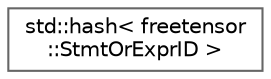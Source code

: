 digraph "Graphical Class Hierarchy"
{
 // LATEX_PDF_SIZE
  bgcolor="transparent";
  edge [fontname=Helvetica,fontsize=10,labelfontname=Helvetica,labelfontsize=10];
  node [fontname=Helvetica,fontsize=10,shape=box,height=0.2,width=0.4];
  rankdir="LR";
  Node0 [label="std::hash\< freetensor\l::StmtOrExprID \>",height=0.2,width=0.4,color="grey40", fillcolor="white", style="filled",URL="$structstd_1_1hash_3_01freetensor_1_1StmtOrExprID_01_4.html",tooltip=" "];
}
